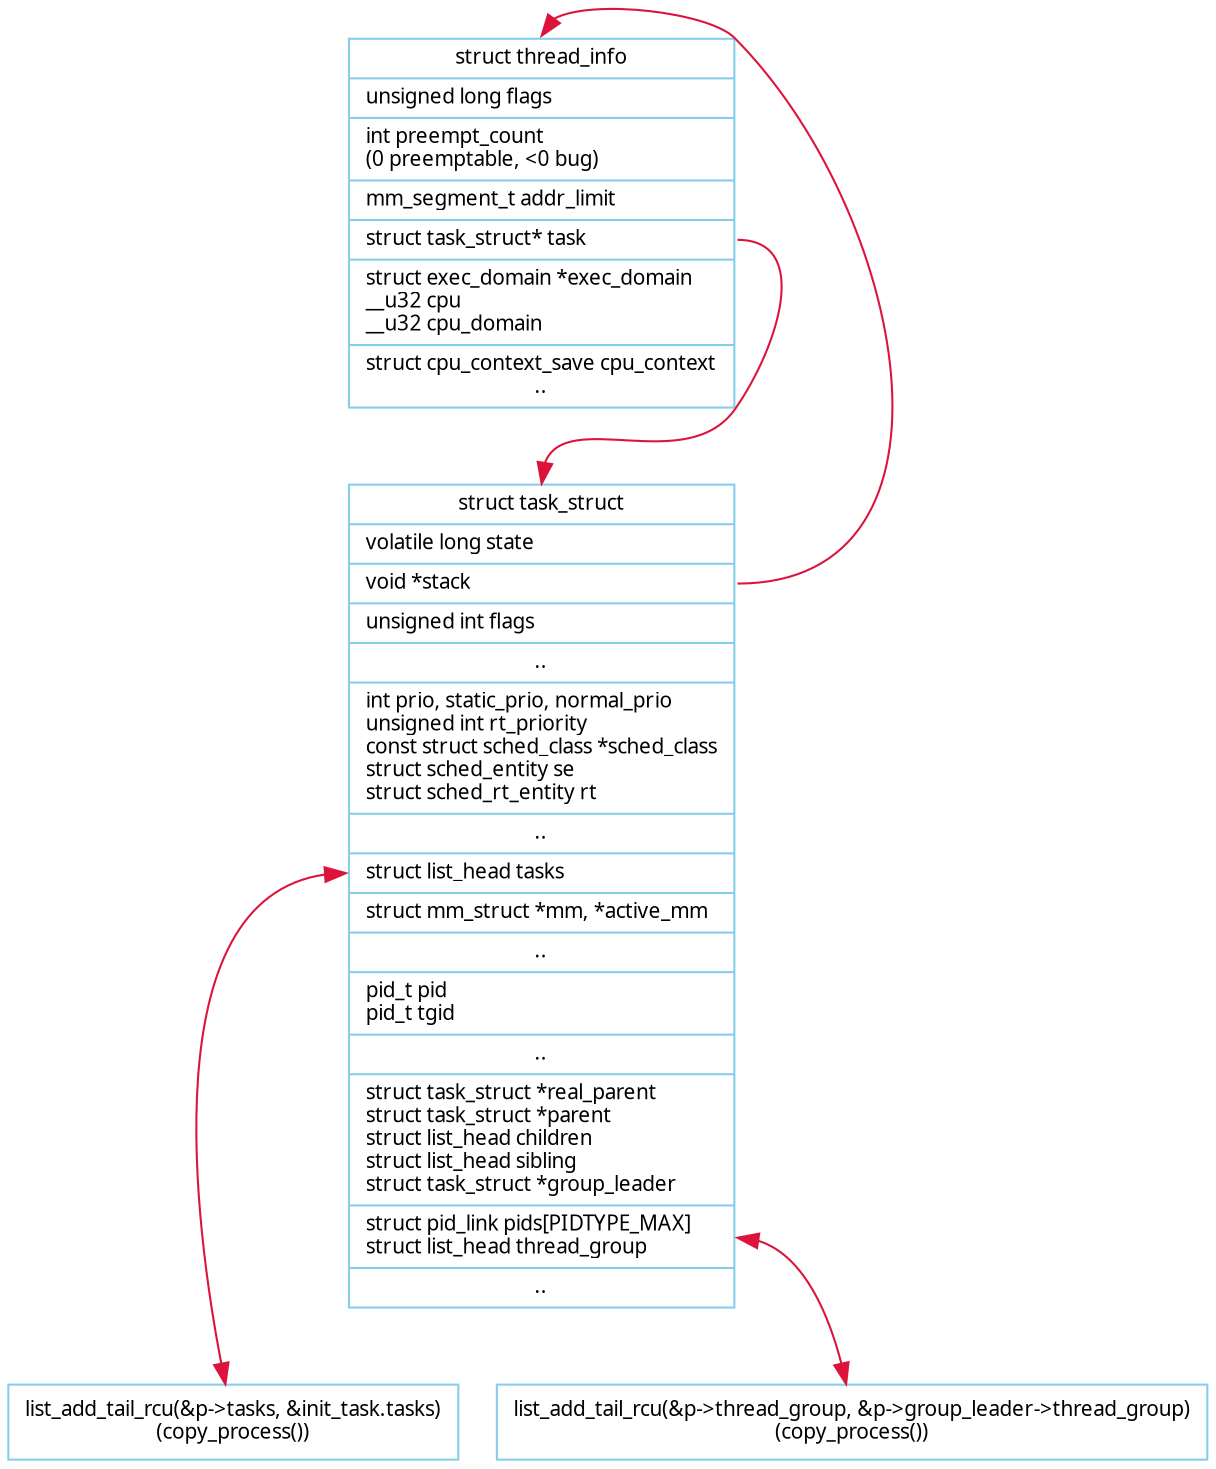 /*
node
color: naveblue, skyblue, red, red4, crimson, forestgreen, limegreen
style: solid, dotted, dashed, bold, rounded, filled
shape: box, polygon, ellipse, plaintext
*/

/*
edge
color: naveblue, skyblue, red, red4, crimson, forestgreen, limegreen
style: solid, dotted, dashed, bold
*/

/*
rankdir: TB BT LR RL
*/

digraph task{
	fontname = "Verdana";
	fontsize = 10;
	rankdir=TB;

	node [fontname = "Verdana", fontsize = 10, color="skyblue", shape="record", ALIGN="LEFT"];
	edge [fontname = "Verdana", fontsize = 10, color="crimson", style="solid"];

	thread_info[label="{<head>struct thread_info\
|unsigned long flags\l\
|int preempt_count\l(0 preemptable, \<0  bug)\l\
|mm_segment_t addr_limit\l\
|<s_task_struct>struct task_struct* task\l\
|struct exec_domain *exec_domain\l\
__u32 cpu\l\
__u32 cpu_domain\l\
|<s_cpu_context>struct cpu_context_save cpu_context\l\
..}"];

	task_struct[label="{<head>struct task_struct\
|<s_state>volatile long state\l\
|<s_stack>void *stack\l\
|unsigned int flags\l\
|..\
|int prio, static_prio, normal_prio\l\
unsigned int rt_priority\l\
const struct sched_class *sched_class\l\
struct sched_entity se\l\
struct sched_rt_entity rt\l\
|..\
|<s_tasks>struct list_head tasks\l\
|struct mm_struct *mm, *active_mm\l\
|..\
|pid_t pid\l\
pid_t tgid\l\
|..\
|<s_task_tree>struct task_struct *real_parent\l\
struct task_struct *parent\l\
struct list_head children\l\
struct list_head sibling\l\
struct task_struct *group_leader\l\
|<s_thread_group>struct pid_link pids[PIDTYPE_MAX]\l\
struct list_head thread_group\l\
|..}"];

	thread_info:s_task_struct->task_struct:head; /*current_thread_info()->task, for_each_process(p)*/
	task_struct:s_stack->thread_info:head;

	task_struct:s_tasks->"list_add_tail_rcu(&p->tasks, &init_task.tasks)\n(copy_process())"[dir="both"]
	task_struct:s_thread_group->"list_add_tail_rcu(&p->thread_group, &p->group_leader->thread_group)\n(copy_process())"[dir="both"]
}
